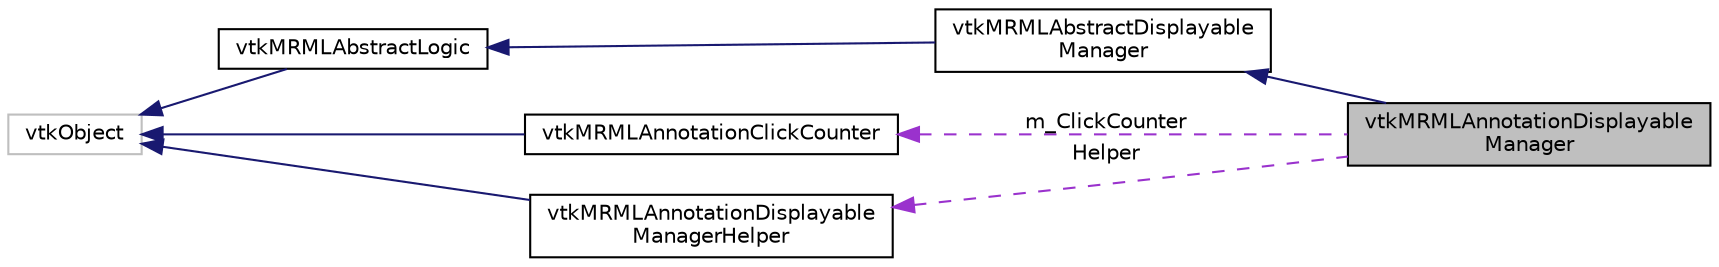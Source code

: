 digraph "vtkMRMLAnnotationDisplayableManager"
{
  bgcolor="transparent";
  edge [fontname="Helvetica",fontsize="10",labelfontname="Helvetica",labelfontsize="10"];
  node [fontname="Helvetica",fontsize="10",shape=record];
  rankdir="LR";
  Node7 [label="vtkMRMLAnnotationDisplayable\lManager",height=0.2,width=0.4,color="black", fillcolor="grey75", style="filled", fontcolor="black"];
  Node8 -> Node7 [dir="back",color="midnightblue",fontsize="10",style="solid",fontname="Helvetica"];
  Node8 [label="vtkMRMLAbstractDisplayable\lManager",height=0.2,width=0.4,color="black",URL="$classvtkMRMLAbstractDisplayableManager.html",tooltip="Superclass for displayable manager classes. "];
  Node9 -> Node8 [dir="back",color="midnightblue",fontsize="10",style="solid",fontname="Helvetica"];
  Node9 [label="vtkMRMLAbstractLogic",height=0.2,width=0.4,color="black",URL="$classvtkMRMLAbstractLogic.html",tooltip="Superclass for MRML logic classes. "];
  Node10 -> Node9 [dir="back",color="midnightblue",fontsize="10",style="solid",fontname="Helvetica"];
  Node10 [label="vtkObject",height=0.2,width=0.4,color="grey75"];
  Node11 -> Node7 [dir="back",color="darkorchid3",fontsize="10",style="dashed",label=" m_ClickCounter" ,fontname="Helvetica"];
  Node11 [label="vtkMRMLAnnotationClickCounter",height=0.2,width=0.4,color="black",URL="$classvtkMRMLAnnotationClickCounter.html"];
  Node10 -> Node11 [dir="back",color="midnightblue",fontsize="10",style="solid",fontname="Helvetica"];
  Node12 -> Node7 [dir="back",color="darkorchid3",fontsize="10",style="dashed",label=" Helper" ,fontname="Helvetica"];
  Node12 [label="vtkMRMLAnnotationDisplayable\lManagerHelper",height=0.2,width=0.4,color="black",URL="$classvtkMRMLAnnotationDisplayableManagerHelper.html"];
  Node10 -> Node12 [dir="back",color="midnightblue",fontsize="10",style="solid",fontname="Helvetica"];
}
